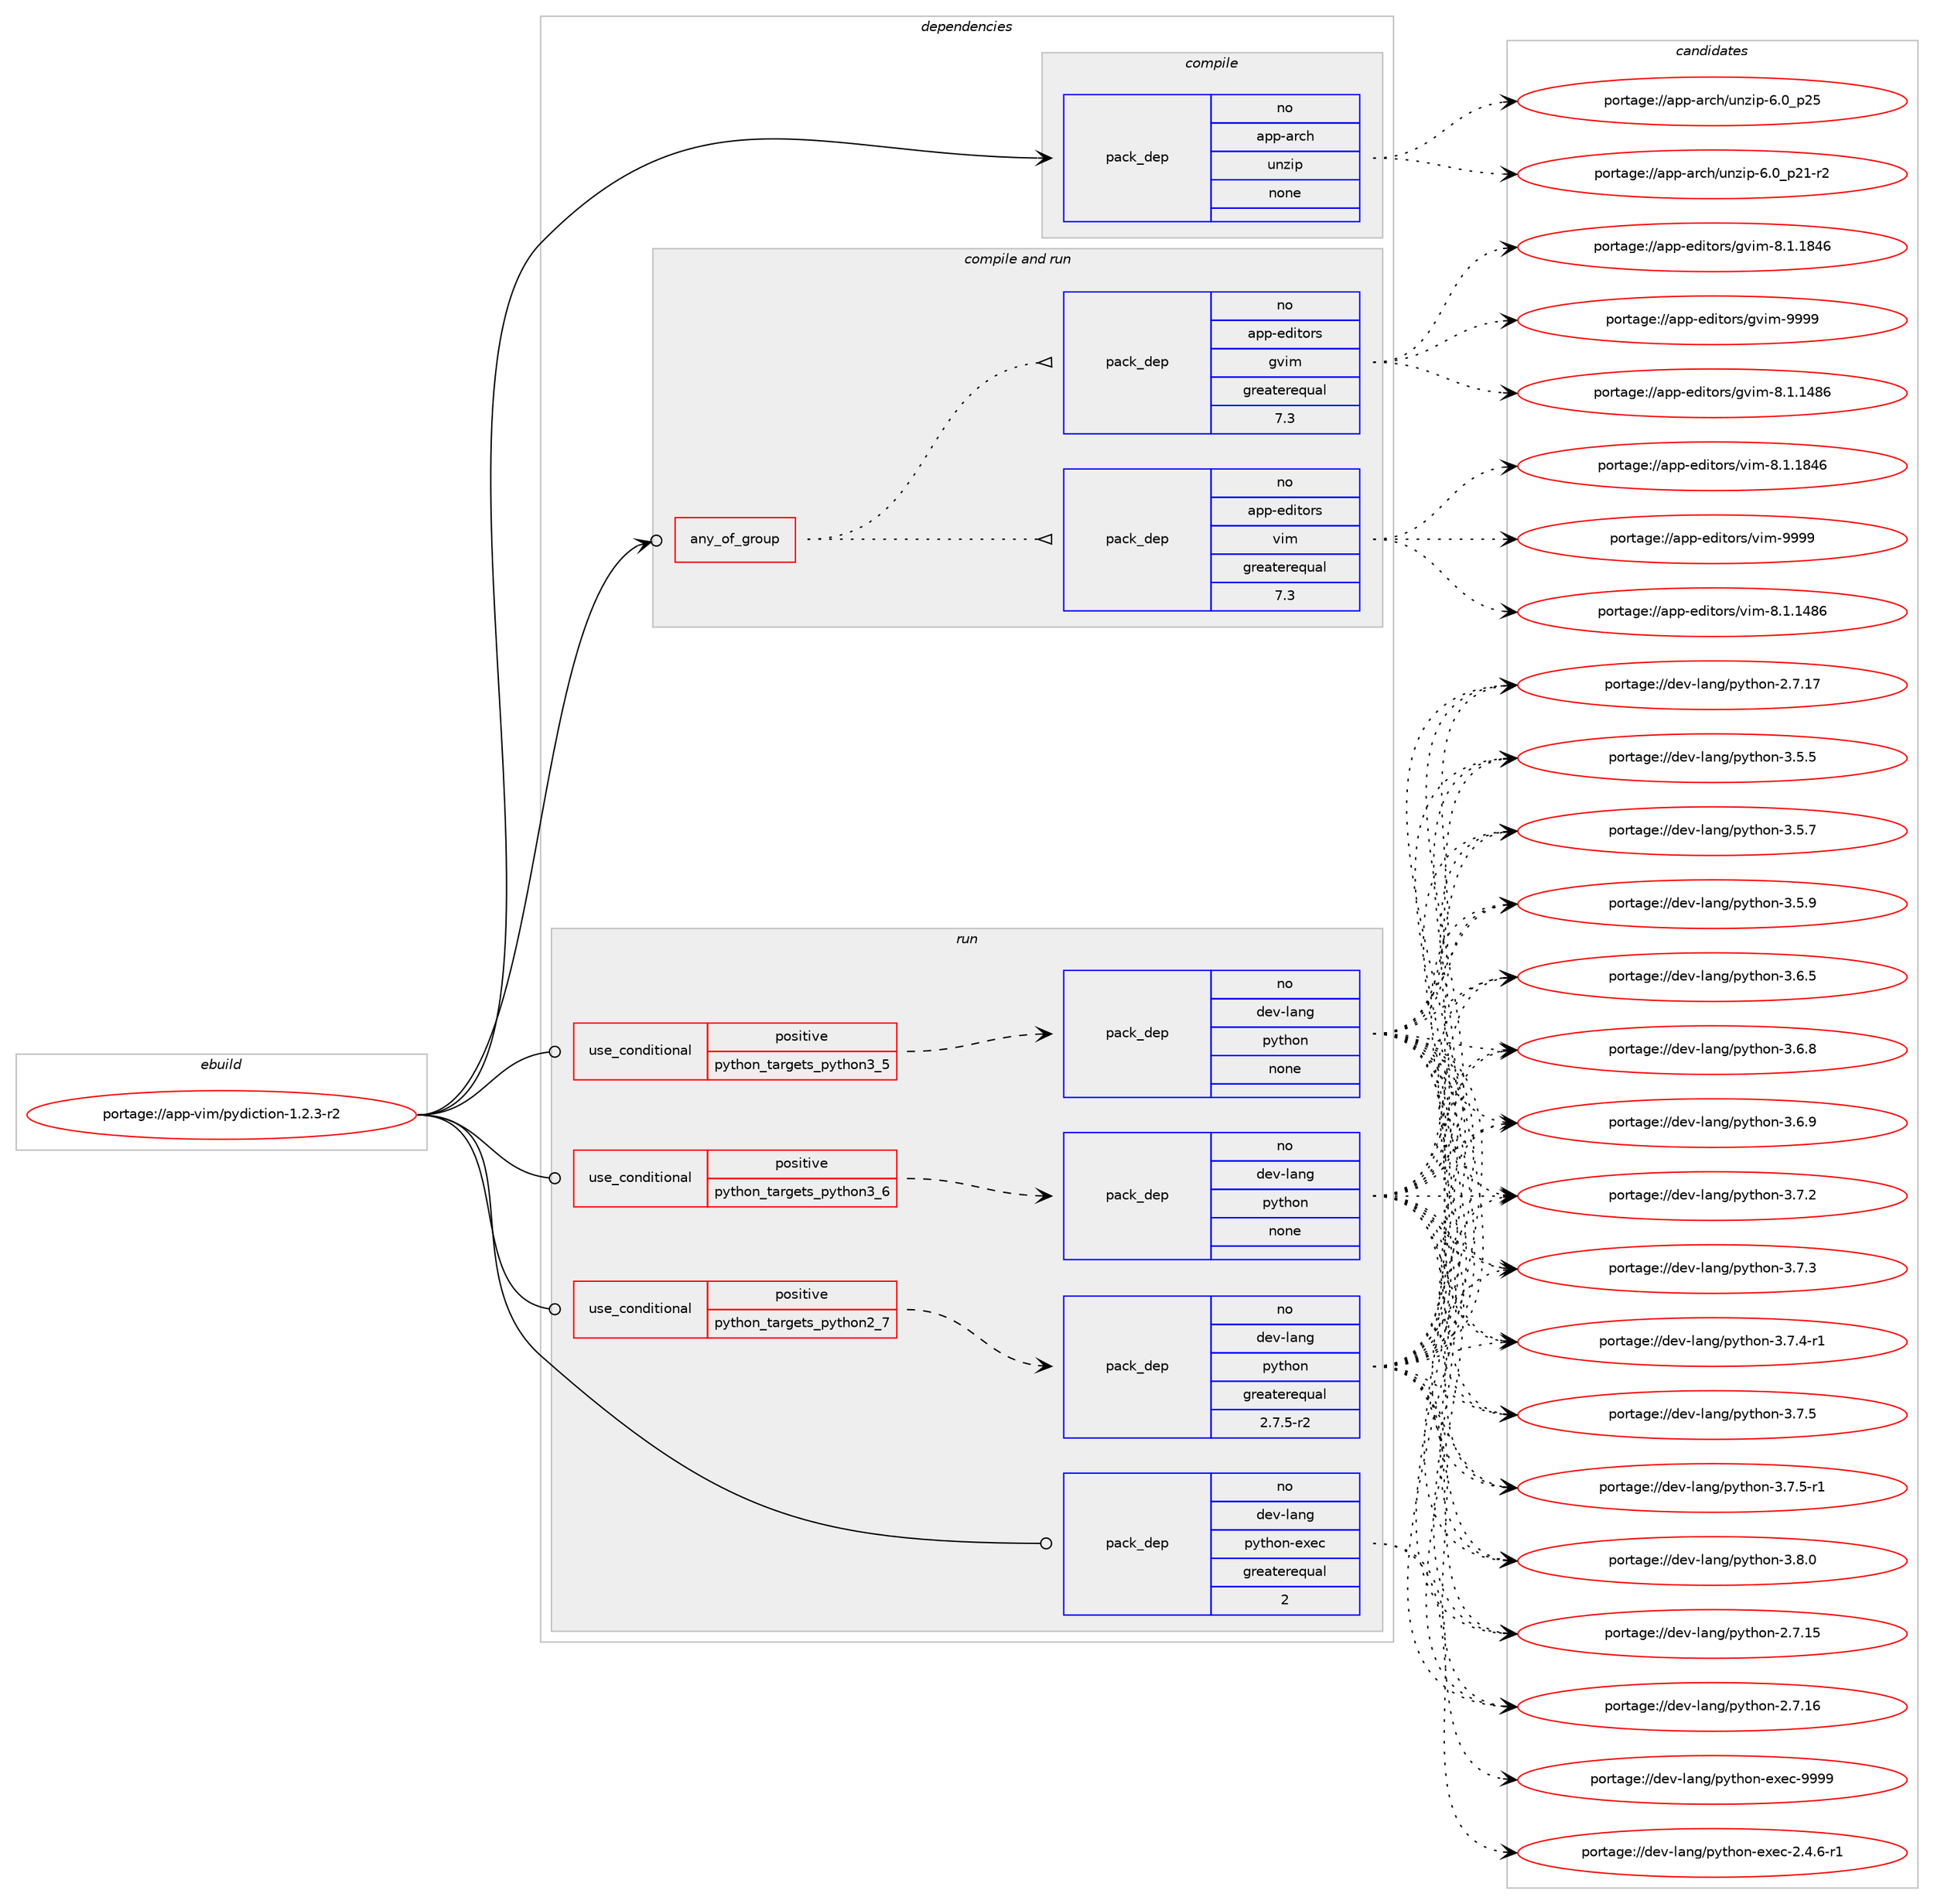 digraph prolog {

# *************
# Graph options
# *************

newrank=true;
concentrate=true;
compound=true;
graph [rankdir=LR,fontname=Helvetica,fontsize=10,ranksep=1.5];#, ranksep=2.5, nodesep=0.2];
edge  [arrowhead=vee];
node  [fontname=Helvetica,fontsize=10];

# **********
# The ebuild
# **********

subgraph cluster_leftcol {
color=gray;
rank=same;
label=<<i>ebuild</i>>;
id [label="portage://app-vim/pydiction-1.2.3-r2", color=red, width=4, href="../app-vim/pydiction-1.2.3-r2.svg"];
}

# ****************
# The dependencies
# ****************

subgraph cluster_midcol {
color=gray;
label=<<i>dependencies</i>>;
subgraph cluster_compile {
fillcolor="#eeeeee";
style=filled;
label=<<i>compile</i>>;
subgraph pack36990 {
dependency49693 [label=<<TABLE BORDER="0" CELLBORDER="1" CELLSPACING="0" CELLPADDING="4" WIDTH="220"><TR><TD ROWSPAN="6" CELLPADDING="30">pack_dep</TD></TR><TR><TD WIDTH="110">no</TD></TR><TR><TD>app-arch</TD></TR><TR><TD>unzip</TD></TR><TR><TD>none</TD></TR><TR><TD></TD></TR></TABLE>>, shape=none, color=blue];
}
id:e -> dependency49693:w [weight=20,style="solid",arrowhead="vee"];
}
subgraph cluster_compileandrun {
fillcolor="#eeeeee";
style=filled;
label=<<i>compile and run</i>>;
subgraph any973 {
dependency49694 [label=<<TABLE BORDER="0" CELLBORDER="1" CELLSPACING="0" CELLPADDING="4"><TR><TD CELLPADDING="10">any_of_group</TD></TR></TABLE>>, shape=none, color=red];subgraph pack36991 {
dependency49695 [label=<<TABLE BORDER="0" CELLBORDER="1" CELLSPACING="0" CELLPADDING="4" WIDTH="220"><TR><TD ROWSPAN="6" CELLPADDING="30">pack_dep</TD></TR><TR><TD WIDTH="110">no</TD></TR><TR><TD>app-editors</TD></TR><TR><TD>vim</TD></TR><TR><TD>greaterequal</TD></TR><TR><TD>7.3</TD></TR></TABLE>>, shape=none, color=blue];
}
dependency49694:e -> dependency49695:w [weight=20,style="dotted",arrowhead="oinv"];
subgraph pack36992 {
dependency49696 [label=<<TABLE BORDER="0" CELLBORDER="1" CELLSPACING="0" CELLPADDING="4" WIDTH="220"><TR><TD ROWSPAN="6" CELLPADDING="30">pack_dep</TD></TR><TR><TD WIDTH="110">no</TD></TR><TR><TD>app-editors</TD></TR><TR><TD>gvim</TD></TR><TR><TD>greaterequal</TD></TR><TR><TD>7.3</TD></TR></TABLE>>, shape=none, color=blue];
}
dependency49694:e -> dependency49696:w [weight=20,style="dotted",arrowhead="oinv"];
}
id:e -> dependency49694:w [weight=20,style="solid",arrowhead="odotvee"];
}
subgraph cluster_run {
fillcolor="#eeeeee";
style=filled;
label=<<i>run</i>>;
subgraph cond11702 {
dependency49697 [label=<<TABLE BORDER="0" CELLBORDER="1" CELLSPACING="0" CELLPADDING="4"><TR><TD ROWSPAN="3" CELLPADDING="10">use_conditional</TD></TR><TR><TD>positive</TD></TR><TR><TD>python_targets_python2_7</TD></TR></TABLE>>, shape=none, color=red];
subgraph pack36993 {
dependency49698 [label=<<TABLE BORDER="0" CELLBORDER="1" CELLSPACING="0" CELLPADDING="4" WIDTH="220"><TR><TD ROWSPAN="6" CELLPADDING="30">pack_dep</TD></TR><TR><TD WIDTH="110">no</TD></TR><TR><TD>dev-lang</TD></TR><TR><TD>python</TD></TR><TR><TD>greaterequal</TD></TR><TR><TD>2.7.5-r2</TD></TR></TABLE>>, shape=none, color=blue];
}
dependency49697:e -> dependency49698:w [weight=20,style="dashed",arrowhead="vee"];
}
id:e -> dependency49697:w [weight=20,style="solid",arrowhead="odot"];
subgraph cond11703 {
dependency49699 [label=<<TABLE BORDER="0" CELLBORDER="1" CELLSPACING="0" CELLPADDING="4"><TR><TD ROWSPAN="3" CELLPADDING="10">use_conditional</TD></TR><TR><TD>positive</TD></TR><TR><TD>python_targets_python3_5</TD></TR></TABLE>>, shape=none, color=red];
subgraph pack36994 {
dependency49700 [label=<<TABLE BORDER="0" CELLBORDER="1" CELLSPACING="0" CELLPADDING="4" WIDTH="220"><TR><TD ROWSPAN="6" CELLPADDING="30">pack_dep</TD></TR><TR><TD WIDTH="110">no</TD></TR><TR><TD>dev-lang</TD></TR><TR><TD>python</TD></TR><TR><TD>none</TD></TR><TR><TD></TD></TR></TABLE>>, shape=none, color=blue];
}
dependency49699:e -> dependency49700:w [weight=20,style="dashed",arrowhead="vee"];
}
id:e -> dependency49699:w [weight=20,style="solid",arrowhead="odot"];
subgraph cond11704 {
dependency49701 [label=<<TABLE BORDER="0" CELLBORDER="1" CELLSPACING="0" CELLPADDING="4"><TR><TD ROWSPAN="3" CELLPADDING="10">use_conditional</TD></TR><TR><TD>positive</TD></TR><TR><TD>python_targets_python3_6</TD></TR></TABLE>>, shape=none, color=red];
subgraph pack36995 {
dependency49702 [label=<<TABLE BORDER="0" CELLBORDER="1" CELLSPACING="0" CELLPADDING="4" WIDTH="220"><TR><TD ROWSPAN="6" CELLPADDING="30">pack_dep</TD></TR><TR><TD WIDTH="110">no</TD></TR><TR><TD>dev-lang</TD></TR><TR><TD>python</TD></TR><TR><TD>none</TD></TR><TR><TD></TD></TR></TABLE>>, shape=none, color=blue];
}
dependency49701:e -> dependency49702:w [weight=20,style="dashed",arrowhead="vee"];
}
id:e -> dependency49701:w [weight=20,style="solid",arrowhead="odot"];
subgraph pack36996 {
dependency49703 [label=<<TABLE BORDER="0" CELLBORDER="1" CELLSPACING="0" CELLPADDING="4" WIDTH="220"><TR><TD ROWSPAN="6" CELLPADDING="30">pack_dep</TD></TR><TR><TD WIDTH="110">no</TD></TR><TR><TD>dev-lang</TD></TR><TR><TD>python-exec</TD></TR><TR><TD>greaterequal</TD></TR><TR><TD>2</TD></TR></TABLE>>, shape=none, color=blue];
}
id:e -> dependency49703:w [weight=20,style="solid",arrowhead="odot"];
}
}

# **************
# The candidates
# **************

subgraph cluster_choices {
rank=same;
color=gray;
label=<<i>candidates</i>>;

subgraph choice36990 {
color=black;
nodesep=1;
choiceportage9711211245971149910447117110122105112455446489511250494511450 [label="portage://app-arch/unzip-6.0_p21-r2", color=red, width=4,href="../app-arch/unzip-6.0_p21-r2.svg"];
choiceportage971121124597114991044711711012210511245544648951125053 [label="portage://app-arch/unzip-6.0_p25", color=red, width=4,href="../app-arch/unzip-6.0_p25.svg"];
dependency49693:e -> choiceportage9711211245971149910447117110122105112455446489511250494511450:w [style=dotted,weight="100"];
dependency49693:e -> choiceportage971121124597114991044711711012210511245544648951125053:w [style=dotted,weight="100"];
}
subgraph choice36991 {
color=black;
nodesep=1;
choiceportage971121124510110010511611111411547118105109455646494649525654 [label="portage://app-editors/vim-8.1.1486", color=red, width=4,href="../app-editors/vim-8.1.1486.svg"];
choiceportage971121124510110010511611111411547118105109455646494649565254 [label="portage://app-editors/vim-8.1.1846", color=red, width=4,href="../app-editors/vim-8.1.1846.svg"];
choiceportage9711211245101100105116111114115471181051094557575757 [label="portage://app-editors/vim-9999", color=red, width=4,href="../app-editors/vim-9999.svg"];
dependency49695:e -> choiceportage971121124510110010511611111411547118105109455646494649525654:w [style=dotted,weight="100"];
dependency49695:e -> choiceportage971121124510110010511611111411547118105109455646494649565254:w [style=dotted,weight="100"];
dependency49695:e -> choiceportage9711211245101100105116111114115471181051094557575757:w [style=dotted,weight="100"];
}
subgraph choice36992 {
color=black;
nodesep=1;
choiceportage971121124510110010511611111411547103118105109455646494649525654 [label="portage://app-editors/gvim-8.1.1486", color=red, width=4,href="../app-editors/gvim-8.1.1486.svg"];
choiceportage971121124510110010511611111411547103118105109455646494649565254 [label="portage://app-editors/gvim-8.1.1846", color=red, width=4,href="../app-editors/gvim-8.1.1846.svg"];
choiceportage9711211245101100105116111114115471031181051094557575757 [label="portage://app-editors/gvim-9999", color=red, width=4,href="../app-editors/gvim-9999.svg"];
dependency49696:e -> choiceportage971121124510110010511611111411547103118105109455646494649525654:w [style=dotted,weight="100"];
dependency49696:e -> choiceportage971121124510110010511611111411547103118105109455646494649565254:w [style=dotted,weight="100"];
dependency49696:e -> choiceportage9711211245101100105116111114115471031181051094557575757:w [style=dotted,weight="100"];
}
subgraph choice36993 {
color=black;
nodesep=1;
choiceportage10010111845108971101034711212111610411111045504655464953 [label="portage://dev-lang/python-2.7.15", color=red, width=4,href="../dev-lang/python-2.7.15.svg"];
choiceportage10010111845108971101034711212111610411111045504655464954 [label="portage://dev-lang/python-2.7.16", color=red, width=4,href="../dev-lang/python-2.7.16.svg"];
choiceportage10010111845108971101034711212111610411111045504655464955 [label="portage://dev-lang/python-2.7.17", color=red, width=4,href="../dev-lang/python-2.7.17.svg"];
choiceportage100101118451089711010347112121116104111110455146534653 [label="portage://dev-lang/python-3.5.5", color=red, width=4,href="../dev-lang/python-3.5.5.svg"];
choiceportage100101118451089711010347112121116104111110455146534655 [label="portage://dev-lang/python-3.5.7", color=red, width=4,href="../dev-lang/python-3.5.7.svg"];
choiceportage100101118451089711010347112121116104111110455146534657 [label="portage://dev-lang/python-3.5.9", color=red, width=4,href="../dev-lang/python-3.5.9.svg"];
choiceportage100101118451089711010347112121116104111110455146544653 [label="portage://dev-lang/python-3.6.5", color=red, width=4,href="../dev-lang/python-3.6.5.svg"];
choiceportage100101118451089711010347112121116104111110455146544656 [label="portage://dev-lang/python-3.6.8", color=red, width=4,href="../dev-lang/python-3.6.8.svg"];
choiceportage100101118451089711010347112121116104111110455146544657 [label="portage://dev-lang/python-3.6.9", color=red, width=4,href="../dev-lang/python-3.6.9.svg"];
choiceportage100101118451089711010347112121116104111110455146554650 [label="portage://dev-lang/python-3.7.2", color=red, width=4,href="../dev-lang/python-3.7.2.svg"];
choiceportage100101118451089711010347112121116104111110455146554651 [label="portage://dev-lang/python-3.7.3", color=red, width=4,href="../dev-lang/python-3.7.3.svg"];
choiceportage1001011184510897110103471121211161041111104551465546524511449 [label="portage://dev-lang/python-3.7.4-r1", color=red, width=4,href="../dev-lang/python-3.7.4-r1.svg"];
choiceportage100101118451089711010347112121116104111110455146554653 [label="portage://dev-lang/python-3.7.5", color=red, width=4,href="../dev-lang/python-3.7.5.svg"];
choiceportage1001011184510897110103471121211161041111104551465546534511449 [label="portage://dev-lang/python-3.7.5-r1", color=red, width=4,href="../dev-lang/python-3.7.5-r1.svg"];
choiceportage100101118451089711010347112121116104111110455146564648 [label="portage://dev-lang/python-3.8.0", color=red, width=4,href="../dev-lang/python-3.8.0.svg"];
dependency49698:e -> choiceportage10010111845108971101034711212111610411111045504655464953:w [style=dotted,weight="100"];
dependency49698:e -> choiceportage10010111845108971101034711212111610411111045504655464954:w [style=dotted,weight="100"];
dependency49698:e -> choiceportage10010111845108971101034711212111610411111045504655464955:w [style=dotted,weight="100"];
dependency49698:e -> choiceportage100101118451089711010347112121116104111110455146534653:w [style=dotted,weight="100"];
dependency49698:e -> choiceportage100101118451089711010347112121116104111110455146534655:w [style=dotted,weight="100"];
dependency49698:e -> choiceportage100101118451089711010347112121116104111110455146534657:w [style=dotted,weight="100"];
dependency49698:e -> choiceportage100101118451089711010347112121116104111110455146544653:w [style=dotted,weight="100"];
dependency49698:e -> choiceportage100101118451089711010347112121116104111110455146544656:w [style=dotted,weight="100"];
dependency49698:e -> choiceportage100101118451089711010347112121116104111110455146544657:w [style=dotted,weight="100"];
dependency49698:e -> choiceportage100101118451089711010347112121116104111110455146554650:w [style=dotted,weight="100"];
dependency49698:e -> choiceportage100101118451089711010347112121116104111110455146554651:w [style=dotted,weight="100"];
dependency49698:e -> choiceportage1001011184510897110103471121211161041111104551465546524511449:w [style=dotted,weight="100"];
dependency49698:e -> choiceportage100101118451089711010347112121116104111110455146554653:w [style=dotted,weight="100"];
dependency49698:e -> choiceportage1001011184510897110103471121211161041111104551465546534511449:w [style=dotted,weight="100"];
dependency49698:e -> choiceportage100101118451089711010347112121116104111110455146564648:w [style=dotted,weight="100"];
}
subgraph choice36994 {
color=black;
nodesep=1;
choiceportage10010111845108971101034711212111610411111045504655464953 [label="portage://dev-lang/python-2.7.15", color=red, width=4,href="../dev-lang/python-2.7.15.svg"];
choiceportage10010111845108971101034711212111610411111045504655464954 [label="portage://dev-lang/python-2.7.16", color=red, width=4,href="../dev-lang/python-2.7.16.svg"];
choiceportage10010111845108971101034711212111610411111045504655464955 [label="portage://dev-lang/python-2.7.17", color=red, width=4,href="../dev-lang/python-2.7.17.svg"];
choiceportage100101118451089711010347112121116104111110455146534653 [label="portage://dev-lang/python-3.5.5", color=red, width=4,href="../dev-lang/python-3.5.5.svg"];
choiceportage100101118451089711010347112121116104111110455146534655 [label="portage://dev-lang/python-3.5.7", color=red, width=4,href="../dev-lang/python-3.5.7.svg"];
choiceportage100101118451089711010347112121116104111110455146534657 [label="portage://dev-lang/python-3.5.9", color=red, width=4,href="../dev-lang/python-3.5.9.svg"];
choiceportage100101118451089711010347112121116104111110455146544653 [label="portage://dev-lang/python-3.6.5", color=red, width=4,href="../dev-lang/python-3.6.5.svg"];
choiceportage100101118451089711010347112121116104111110455146544656 [label="portage://dev-lang/python-3.6.8", color=red, width=4,href="../dev-lang/python-3.6.8.svg"];
choiceportage100101118451089711010347112121116104111110455146544657 [label="portage://dev-lang/python-3.6.9", color=red, width=4,href="../dev-lang/python-3.6.9.svg"];
choiceportage100101118451089711010347112121116104111110455146554650 [label="portage://dev-lang/python-3.7.2", color=red, width=4,href="../dev-lang/python-3.7.2.svg"];
choiceportage100101118451089711010347112121116104111110455146554651 [label="portage://dev-lang/python-3.7.3", color=red, width=4,href="../dev-lang/python-3.7.3.svg"];
choiceportage1001011184510897110103471121211161041111104551465546524511449 [label="portage://dev-lang/python-3.7.4-r1", color=red, width=4,href="../dev-lang/python-3.7.4-r1.svg"];
choiceportage100101118451089711010347112121116104111110455146554653 [label="portage://dev-lang/python-3.7.5", color=red, width=4,href="../dev-lang/python-3.7.5.svg"];
choiceportage1001011184510897110103471121211161041111104551465546534511449 [label="portage://dev-lang/python-3.7.5-r1", color=red, width=4,href="../dev-lang/python-3.7.5-r1.svg"];
choiceportage100101118451089711010347112121116104111110455146564648 [label="portage://dev-lang/python-3.8.0", color=red, width=4,href="../dev-lang/python-3.8.0.svg"];
dependency49700:e -> choiceportage10010111845108971101034711212111610411111045504655464953:w [style=dotted,weight="100"];
dependency49700:e -> choiceportage10010111845108971101034711212111610411111045504655464954:w [style=dotted,weight="100"];
dependency49700:e -> choiceportage10010111845108971101034711212111610411111045504655464955:w [style=dotted,weight="100"];
dependency49700:e -> choiceportage100101118451089711010347112121116104111110455146534653:w [style=dotted,weight="100"];
dependency49700:e -> choiceportage100101118451089711010347112121116104111110455146534655:w [style=dotted,weight="100"];
dependency49700:e -> choiceportage100101118451089711010347112121116104111110455146534657:w [style=dotted,weight="100"];
dependency49700:e -> choiceportage100101118451089711010347112121116104111110455146544653:w [style=dotted,weight="100"];
dependency49700:e -> choiceportage100101118451089711010347112121116104111110455146544656:w [style=dotted,weight="100"];
dependency49700:e -> choiceportage100101118451089711010347112121116104111110455146544657:w [style=dotted,weight="100"];
dependency49700:e -> choiceportage100101118451089711010347112121116104111110455146554650:w [style=dotted,weight="100"];
dependency49700:e -> choiceportage100101118451089711010347112121116104111110455146554651:w [style=dotted,weight="100"];
dependency49700:e -> choiceportage1001011184510897110103471121211161041111104551465546524511449:w [style=dotted,weight="100"];
dependency49700:e -> choiceportage100101118451089711010347112121116104111110455146554653:w [style=dotted,weight="100"];
dependency49700:e -> choiceportage1001011184510897110103471121211161041111104551465546534511449:w [style=dotted,weight="100"];
dependency49700:e -> choiceportage100101118451089711010347112121116104111110455146564648:w [style=dotted,weight="100"];
}
subgraph choice36995 {
color=black;
nodesep=1;
choiceportage10010111845108971101034711212111610411111045504655464953 [label="portage://dev-lang/python-2.7.15", color=red, width=4,href="../dev-lang/python-2.7.15.svg"];
choiceportage10010111845108971101034711212111610411111045504655464954 [label="portage://dev-lang/python-2.7.16", color=red, width=4,href="../dev-lang/python-2.7.16.svg"];
choiceportage10010111845108971101034711212111610411111045504655464955 [label="portage://dev-lang/python-2.7.17", color=red, width=4,href="../dev-lang/python-2.7.17.svg"];
choiceportage100101118451089711010347112121116104111110455146534653 [label="portage://dev-lang/python-3.5.5", color=red, width=4,href="../dev-lang/python-3.5.5.svg"];
choiceportage100101118451089711010347112121116104111110455146534655 [label="portage://dev-lang/python-3.5.7", color=red, width=4,href="../dev-lang/python-3.5.7.svg"];
choiceportage100101118451089711010347112121116104111110455146534657 [label="portage://dev-lang/python-3.5.9", color=red, width=4,href="../dev-lang/python-3.5.9.svg"];
choiceportage100101118451089711010347112121116104111110455146544653 [label="portage://dev-lang/python-3.6.5", color=red, width=4,href="../dev-lang/python-3.6.5.svg"];
choiceportage100101118451089711010347112121116104111110455146544656 [label="portage://dev-lang/python-3.6.8", color=red, width=4,href="../dev-lang/python-3.6.8.svg"];
choiceportage100101118451089711010347112121116104111110455146544657 [label="portage://dev-lang/python-3.6.9", color=red, width=4,href="../dev-lang/python-3.6.9.svg"];
choiceportage100101118451089711010347112121116104111110455146554650 [label="portage://dev-lang/python-3.7.2", color=red, width=4,href="../dev-lang/python-3.7.2.svg"];
choiceportage100101118451089711010347112121116104111110455146554651 [label="portage://dev-lang/python-3.7.3", color=red, width=4,href="../dev-lang/python-3.7.3.svg"];
choiceportage1001011184510897110103471121211161041111104551465546524511449 [label="portage://dev-lang/python-3.7.4-r1", color=red, width=4,href="../dev-lang/python-3.7.4-r1.svg"];
choiceportage100101118451089711010347112121116104111110455146554653 [label="portage://dev-lang/python-3.7.5", color=red, width=4,href="../dev-lang/python-3.7.5.svg"];
choiceportage1001011184510897110103471121211161041111104551465546534511449 [label="portage://dev-lang/python-3.7.5-r1", color=red, width=4,href="../dev-lang/python-3.7.5-r1.svg"];
choiceportage100101118451089711010347112121116104111110455146564648 [label="portage://dev-lang/python-3.8.0", color=red, width=4,href="../dev-lang/python-3.8.0.svg"];
dependency49702:e -> choiceportage10010111845108971101034711212111610411111045504655464953:w [style=dotted,weight="100"];
dependency49702:e -> choiceportage10010111845108971101034711212111610411111045504655464954:w [style=dotted,weight="100"];
dependency49702:e -> choiceportage10010111845108971101034711212111610411111045504655464955:w [style=dotted,weight="100"];
dependency49702:e -> choiceportage100101118451089711010347112121116104111110455146534653:w [style=dotted,weight="100"];
dependency49702:e -> choiceportage100101118451089711010347112121116104111110455146534655:w [style=dotted,weight="100"];
dependency49702:e -> choiceportage100101118451089711010347112121116104111110455146534657:w [style=dotted,weight="100"];
dependency49702:e -> choiceportage100101118451089711010347112121116104111110455146544653:w [style=dotted,weight="100"];
dependency49702:e -> choiceportage100101118451089711010347112121116104111110455146544656:w [style=dotted,weight="100"];
dependency49702:e -> choiceportage100101118451089711010347112121116104111110455146544657:w [style=dotted,weight="100"];
dependency49702:e -> choiceportage100101118451089711010347112121116104111110455146554650:w [style=dotted,weight="100"];
dependency49702:e -> choiceportage100101118451089711010347112121116104111110455146554651:w [style=dotted,weight="100"];
dependency49702:e -> choiceportage1001011184510897110103471121211161041111104551465546524511449:w [style=dotted,weight="100"];
dependency49702:e -> choiceportage100101118451089711010347112121116104111110455146554653:w [style=dotted,weight="100"];
dependency49702:e -> choiceportage1001011184510897110103471121211161041111104551465546534511449:w [style=dotted,weight="100"];
dependency49702:e -> choiceportage100101118451089711010347112121116104111110455146564648:w [style=dotted,weight="100"];
}
subgraph choice36996 {
color=black;
nodesep=1;
choiceportage10010111845108971101034711212111610411111045101120101994550465246544511449 [label="portage://dev-lang/python-exec-2.4.6-r1", color=red, width=4,href="../dev-lang/python-exec-2.4.6-r1.svg"];
choiceportage10010111845108971101034711212111610411111045101120101994557575757 [label="portage://dev-lang/python-exec-9999", color=red, width=4,href="../dev-lang/python-exec-9999.svg"];
dependency49703:e -> choiceportage10010111845108971101034711212111610411111045101120101994550465246544511449:w [style=dotted,weight="100"];
dependency49703:e -> choiceportage10010111845108971101034711212111610411111045101120101994557575757:w [style=dotted,weight="100"];
}
}

}
